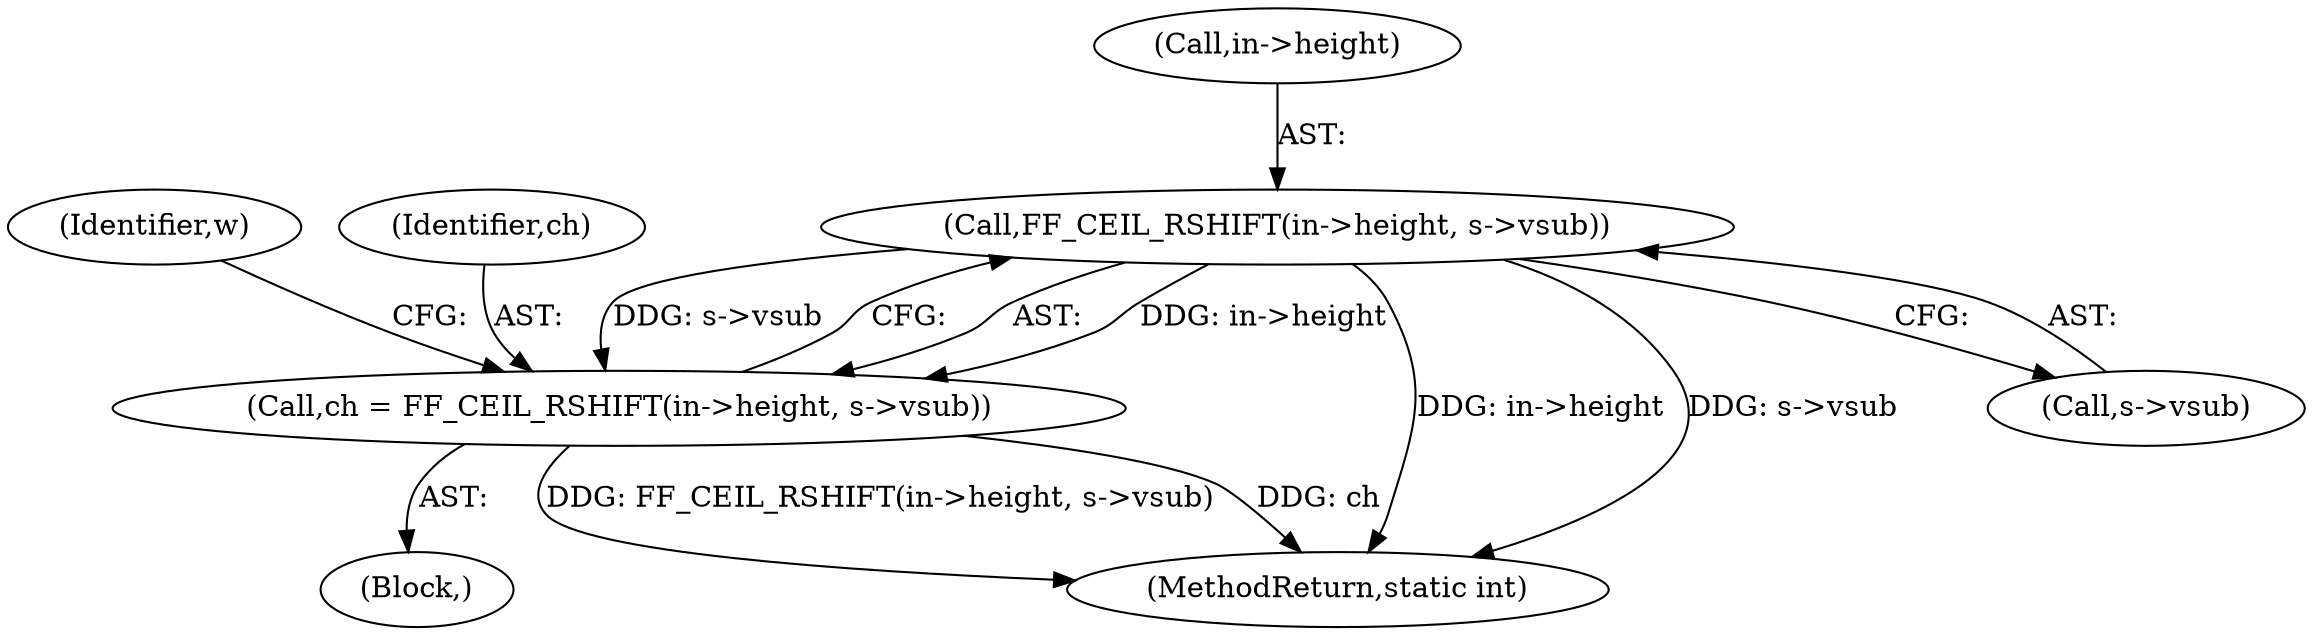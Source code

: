 digraph "0_FFmpeg_e43a0a232dbf6d3c161823c2e07c52e76227a1bc@pointer" {
"1000141" [label="(Call,FF_CEIL_RSHIFT(in->height, s->vsub))"];
"1000139" [label="(Call,ch = FF_CEIL_RSHIFT(in->height, s->vsub))"];
"1000141" [label="(Call,FF_CEIL_RSHIFT(in->height, s->vsub))"];
"1000142" [label="(Call,in->height)"];
"1000306" [label="(MethodReturn,static int)"];
"1000139" [label="(Call,ch = FF_CEIL_RSHIFT(in->height, s->vsub))"];
"1000103" [label="(Block,)"];
"1000150" [label="(Identifier,w)"];
"1000140" [label="(Identifier,ch)"];
"1000145" [label="(Call,s->vsub)"];
"1000141" -> "1000139"  [label="AST: "];
"1000141" -> "1000145"  [label="CFG: "];
"1000142" -> "1000141"  [label="AST: "];
"1000145" -> "1000141"  [label="AST: "];
"1000139" -> "1000141"  [label="CFG: "];
"1000141" -> "1000306"  [label="DDG: in->height"];
"1000141" -> "1000306"  [label="DDG: s->vsub"];
"1000141" -> "1000139"  [label="DDG: in->height"];
"1000141" -> "1000139"  [label="DDG: s->vsub"];
"1000139" -> "1000103"  [label="AST: "];
"1000140" -> "1000139"  [label="AST: "];
"1000150" -> "1000139"  [label="CFG: "];
"1000139" -> "1000306"  [label="DDG: FF_CEIL_RSHIFT(in->height, s->vsub)"];
"1000139" -> "1000306"  [label="DDG: ch"];
}
